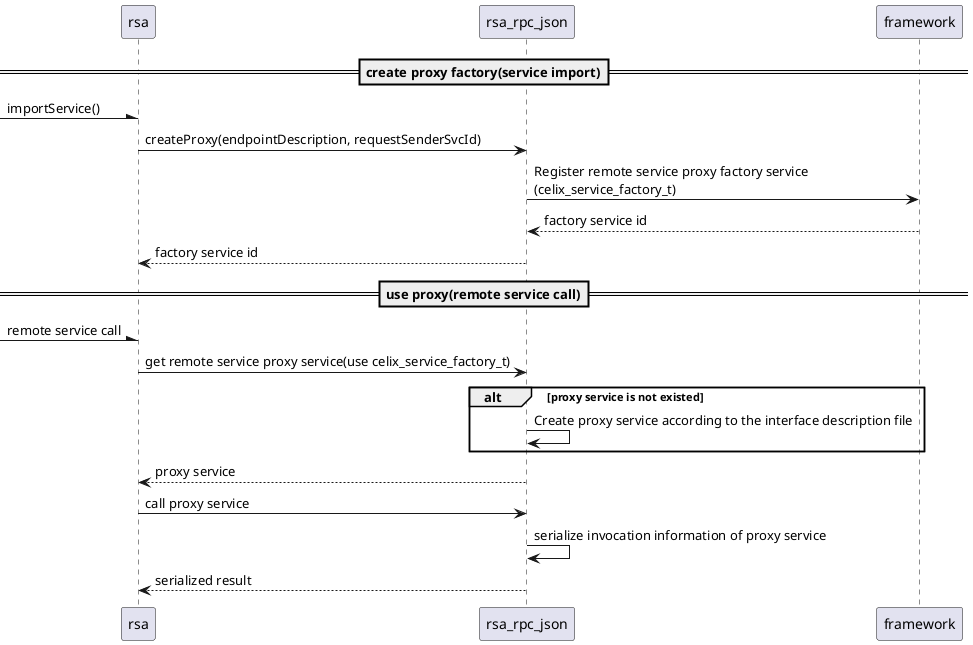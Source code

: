Licensed to the Apache Software Foundation (ASF) under one or more
contributor license agreements.  See the NOTICE file distributed with
this work for additional information regarding copyright ownership.
The ASF licenses this file to You under the Apache License, Version 2.0
(the "License"); you may not use this file except in compliance with
the License.  You may obtain a copy of the License at

    http://www.apache.org/licenses/LICENSE-2.0

Unless required by applicable law or agreed to in writing, software
distributed under the License is distributed on an "AS IS" BASIS,
WITHOUT WARRANTIES OR CONDITIONS OF ANY KIND, either express or implied.
See the License for the specific language governing permissions and
limitations under the License.

@startuml
==create proxy factory(service import)==
-\rsa:importService()
rsa->rsa_rpc_json:createProxy(endpointDescription, requestSenderSvcId)
rsa_rpc_json->framework:Register remote service proxy factory service\n(celix_service_factory_t)
return factory service id
rsa_rpc_json --> rsa:factory service id

==use proxy(remote service call)==
-\rsa:remote service call
rsa->rsa_rpc_json:get remote service proxy service(use celix_service_factory_t)
alt proxy service is not existed
rsa_rpc_json->rsa_rpc_json:Create proxy service according to the interface description file
end
rsa_rpc_json-->rsa:proxy service
rsa->rsa_rpc_json:call proxy service
rsa_rpc_json->rsa_rpc_json:serialize invocation information of proxy service
rsa_rpc_json-->rsa:serialized result
@enduml